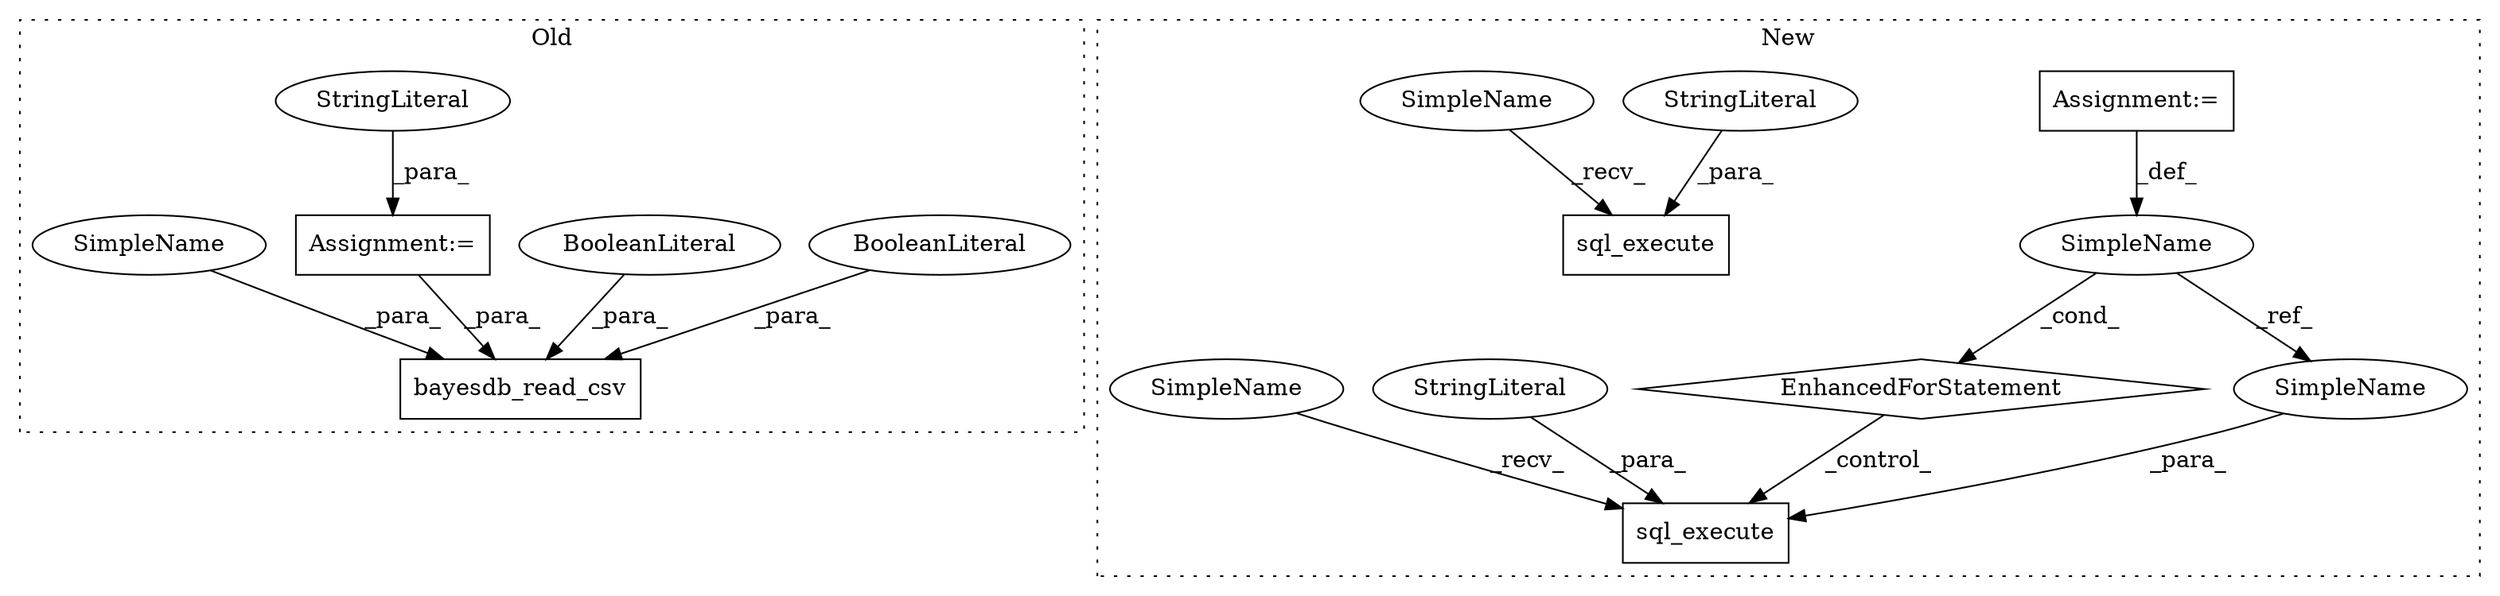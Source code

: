 digraph G {
subgraph cluster0 {
1 [label="bayesdb_read_csv" a="32" s="5050,5100" l="17,1" shape="box"];
4 [label="BooleanLiteral" a="9" s="5096" l="4" shape="ellipse"];
5 [label="BooleanLiteral" a="9" s="5091" l="4" shape="ellipse"];
8 [label="Assignment:=" a="7" s="5026" l="1" shape="box"];
12 [label="StringLiteral" a="45" s="5027" l="5" shape="ellipse"];
13 [label="SimpleName" a="42" s="5067" l="3" shape="ellipse"];
label = "Old";
style="dotted";
}
subgraph cluster1 {
2 [label="sql_execute" a="32" s="5445,5492" l="12,1" shape="box"];
3 [label="EnhancedForStatement" a="70" s="5331,5429" l="57,2" shape="diamond"];
6 [label="SimpleName" a="42" s="5419" l="3" shape="ellipse"];
7 [label="Assignment:=" a="7" s="4953" l="1" shape="box"];
9 [label="sql_execute" a="32" s="5285,5322" l="12,1" shape="box"];
10 [label="StringLiteral" a="45" s="5297" l="25" shape="ellipse"];
11 [label="StringLiteral" a="45" s="5457" l="31" shape="ellipse"];
14 [label="SimpleName" a="42" s="5489" l="3" shape="ellipse"];
15 [label="SimpleName" a="42" s="5441" l="3" shape="ellipse"];
16 [label="SimpleName" a="42" s="5281" l="3" shape="ellipse"];
label = "New";
style="dotted";
}
3 -> 2 [label="_control_"];
4 -> 1 [label="_para_"];
5 -> 1 [label="_para_"];
6 -> 14 [label="_ref_"];
6 -> 3 [label="_cond_"];
7 -> 6 [label="_def_"];
8 -> 1 [label="_para_"];
10 -> 9 [label="_para_"];
11 -> 2 [label="_para_"];
12 -> 8 [label="_para_"];
13 -> 1 [label="_para_"];
14 -> 2 [label="_para_"];
15 -> 2 [label="_recv_"];
16 -> 9 [label="_recv_"];
}